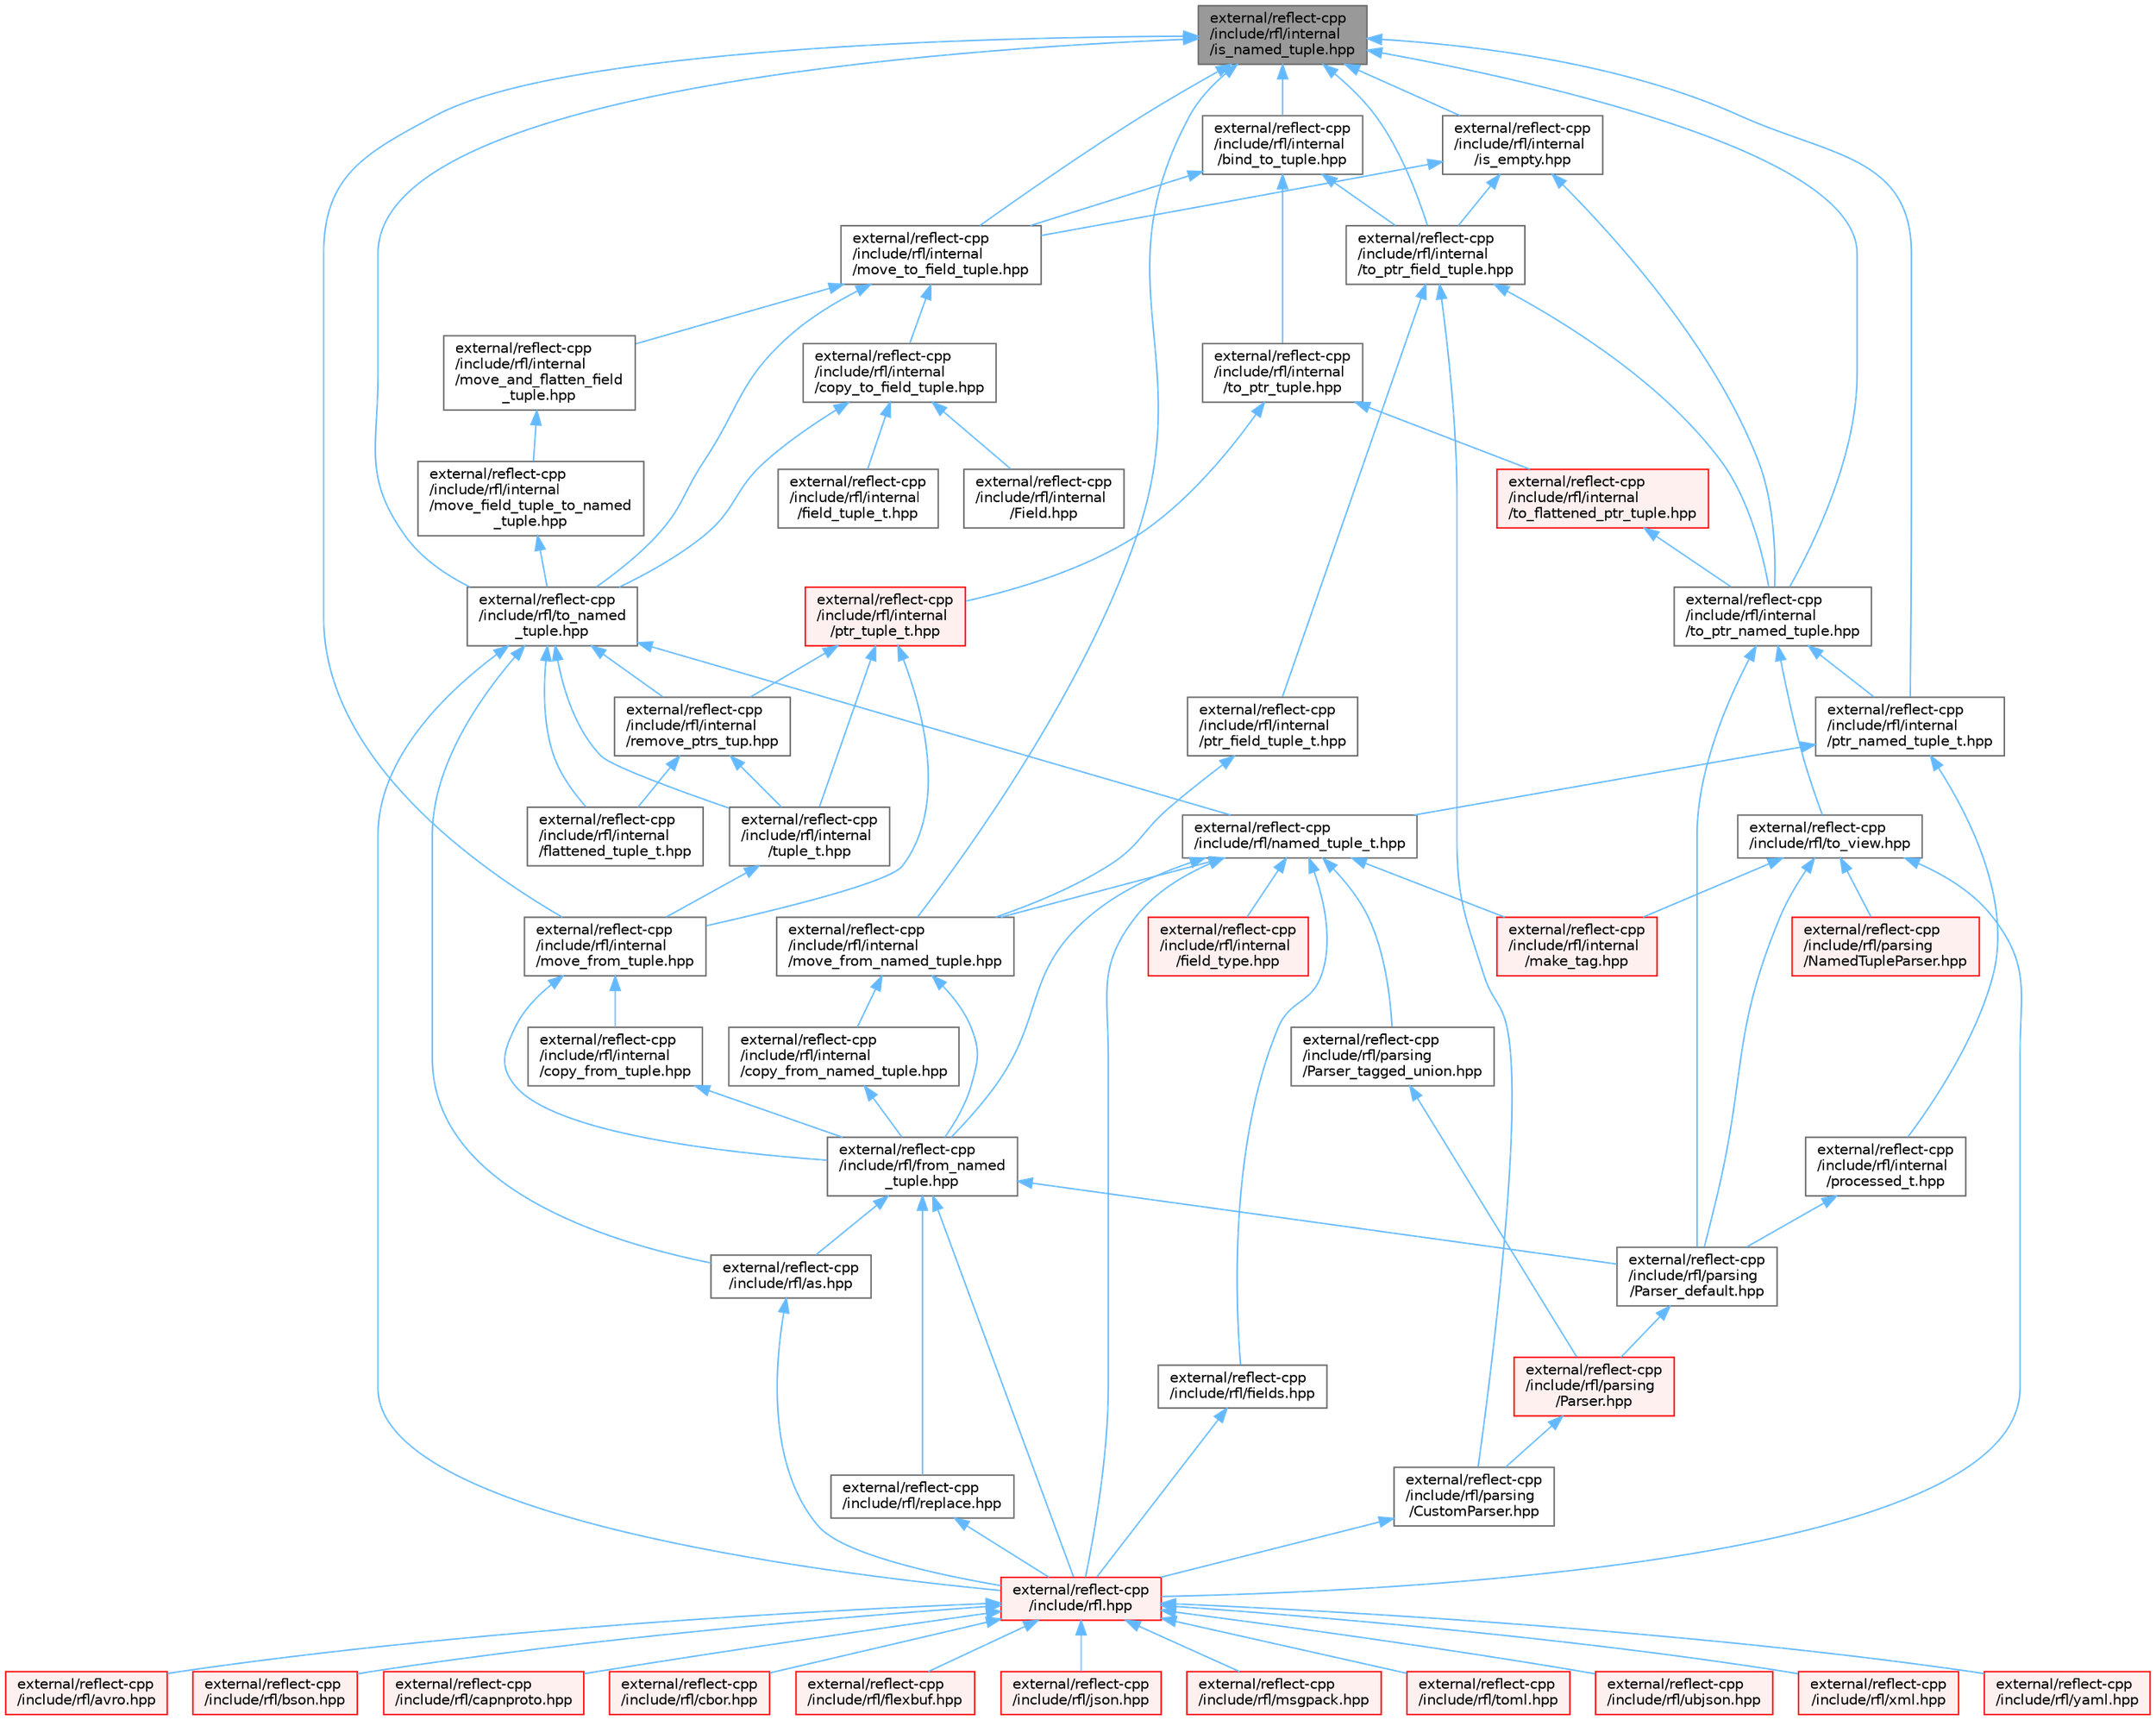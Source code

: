 digraph "external/reflect-cpp/include/rfl/internal/is_named_tuple.hpp"
{
 // LATEX_PDF_SIZE
  bgcolor="transparent";
  edge [fontname=Helvetica,fontsize=10,labelfontname=Helvetica,labelfontsize=10];
  node [fontname=Helvetica,fontsize=10,shape=box,height=0.2,width=0.4];
  Node1 [id="Node000001",label="external/reflect-cpp\l/include/rfl/internal\l/is_named_tuple.hpp",height=0.2,width=0.4,color="gray40", fillcolor="grey60", style="filled", fontcolor="black",tooltip=" "];
  Node1 -> Node2 [id="edge1_Node000001_Node000002",dir="back",color="steelblue1",style="solid",tooltip=" "];
  Node2 [id="Node000002",label="external/reflect-cpp\l/include/rfl/internal\l/bind_to_tuple.hpp",height=0.2,width=0.4,color="grey40", fillcolor="white", style="filled",URL="$bind__to__tuple_8hpp.html",tooltip=" "];
  Node2 -> Node3 [id="edge2_Node000002_Node000003",dir="back",color="steelblue1",style="solid",tooltip=" "];
  Node3 [id="Node000003",label="external/reflect-cpp\l/include/rfl/internal\l/move_to_field_tuple.hpp",height=0.2,width=0.4,color="grey40", fillcolor="white", style="filled",URL="$move__to__field__tuple_8hpp.html",tooltip=" "];
  Node3 -> Node4 [id="edge3_Node000003_Node000004",dir="back",color="steelblue1",style="solid",tooltip=" "];
  Node4 [id="Node000004",label="external/reflect-cpp\l/include/rfl/internal\l/copy_to_field_tuple.hpp",height=0.2,width=0.4,color="grey40", fillcolor="white", style="filled",URL="$copy__to__field__tuple_8hpp.html",tooltip=" "];
  Node4 -> Node5 [id="edge4_Node000004_Node000005",dir="back",color="steelblue1",style="solid",tooltip=" "];
  Node5 [id="Node000005",label="external/reflect-cpp\l/include/rfl/internal\l/Field.hpp",height=0.2,width=0.4,color="grey40", fillcolor="white", style="filled",URL="$internal_2_field_8hpp.html",tooltip=" "];
  Node4 -> Node6 [id="edge5_Node000004_Node000006",dir="back",color="steelblue1",style="solid",tooltip=" "];
  Node6 [id="Node000006",label="external/reflect-cpp\l/include/rfl/internal\l/field_tuple_t.hpp",height=0.2,width=0.4,color="grey40", fillcolor="white", style="filled",URL="$field__tuple__t_8hpp.html",tooltip=" "];
  Node4 -> Node7 [id="edge6_Node000004_Node000007",dir="back",color="steelblue1",style="solid",tooltip=" "];
  Node7 [id="Node000007",label="external/reflect-cpp\l/include/rfl/to_named\l_tuple.hpp",height=0.2,width=0.4,color="grey40", fillcolor="white", style="filled",URL="$to__named__tuple_8hpp.html",tooltip=" "];
  Node7 -> Node8 [id="edge7_Node000007_Node000008",dir="back",color="steelblue1",style="solid",tooltip=" "];
  Node8 [id="Node000008",label="external/reflect-cpp\l/include/rfl.hpp",height=0.2,width=0.4,color="red", fillcolor="#FFF0F0", style="filled",URL="$rfl_8hpp.html",tooltip=" "];
  Node8 -> Node9 [id="edge8_Node000008_Node000009",dir="back",color="steelblue1",style="solid",tooltip=" "];
  Node9 [id="Node000009",label="external/reflect-cpp\l/include/rfl/avro.hpp",height=0.2,width=0.4,color="red", fillcolor="#FFF0F0", style="filled",URL="$avro_8hpp.html",tooltip=" "];
  Node8 -> Node63 [id="edge9_Node000008_Node000063",dir="back",color="steelblue1",style="solid",tooltip=" "];
  Node63 [id="Node000063",label="external/reflect-cpp\l/include/rfl/bson.hpp",height=0.2,width=0.4,color="red", fillcolor="#FFF0F0", style="filled",URL="$bson_8hpp.html",tooltip=" "];
  Node8 -> Node103 [id="edge10_Node000008_Node000103",dir="back",color="steelblue1",style="solid",tooltip=" "];
  Node103 [id="Node000103",label="external/reflect-cpp\l/include/rfl/capnproto.hpp",height=0.2,width=0.4,color="red", fillcolor="#FFF0F0", style="filled",URL="$capnproto_8hpp.html",tooltip=" "];
  Node8 -> Node150 [id="edge11_Node000008_Node000150",dir="back",color="steelblue1",style="solid",tooltip=" "];
  Node150 [id="Node000150",label="external/reflect-cpp\l/include/rfl/cbor.hpp",height=0.2,width=0.4,color="red", fillcolor="#FFF0F0", style="filled",URL="$cbor_8hpp.html",tooltip=" "];
  Node8 -> Node191 [id="edge12_Node000008_Node000191",dir="back",color="steelblue1",style="solid",tooltip=" "];
  Node191 [id="Node000191",label="external/reflect-cpp\l/include/rfl/flexbuf.hpp",height=0.2,width=0.4,color="red", fillcolor="#FFF0F0", style="filled",URL="$flexbuf_8hpp.html",tooltip=" "];
  Node8 -> Node231 [id="edge13_Node000008_Node000231",dir="back",color="steelblue1",style="solid",tooltip=" "];
  Node231 [id="Node000231",label="external/reflect-cpp\l/include/rfl/json.hpp",height=0.2,width=0.4,color="red", fillcolor="#FFF0F0", style="filled",URL="$reflect-cpp_2include_2rfl_2json_8hpp.html",tooltip=" "];
  Node8 -> Node456 [id="edge14_Node000008_Node000456",dir="back",color="steelblue1",style="solid",tooltip=" "];
  Node456 [id="Node000456",label="external/reflect-cpp\l/include/rfl/msgpack.hpp",height=0.2,width=0.4,color="red", fillcolor="#FFF0F0", style="filled",URL="$msgpack_8hpp.html",tooltip=" "];
  Node8 -> Node499 [id="edge15_Node000008_Node000499",dir="back",color="steelblue1",style="solid",tooltip=" "];
  Node499 [id="Node000499",label="external/reflect-cpp\l/include/rfl/toml.hpp",height=0.2,width=0.4,color="red", fillcolor="#FFF0F0", style="filled",URL="$toml_8hpp.html",tooltip=" "];
  Node8 -> Node546 [id="edge16_Node000008_Node000546",dir="back",color="steelblue1",style="solid",tooltip=" "];
  Node546 [id="Node000546",label="external/reflect-cpp\l/include/rfl/ubjson.hpp",height=0.2,width=0.4,color="red", fillcolor="#FFF0F0", style="filled",URL="$ubjson_8hpp.html",tooltip=" "];
  Node8 -> Node587 [id="edge17_Node000008_Node000587",dir="back",color="steelblue1",style="solid",tooltip=" "];
  Node587 [id="Node000587",label="external/reflect-cpp\l/include/rfl/xml.hpp",height=0.2,width=0.4,color="red", fillcolor="#FFF0F0", style="filled",URL="$xml_8hpp.html",tooltip=" "];
  Node8 -> Node626 [id="edge18_Node000008_Node000626",dir="back",color="steelblue1",style="solid",tooltip=" "];
  Node626 [id="Node000626",label="external/reflect-cpp\l/include/rfl/yaml.hpp",height=0.2,width=0.4,color="red", fillcolor="#FFF0F0", style="filled",URL="$yaml_8hpp.html",tooltip=" "];
  Node7 -> Node672 [id="edge19_Node000007_Node000672",dir="back",color="steelblue1",style="solid",tooltip=" "];
  Node672 [id="Node000672",label="external/reflect-cpp\l/include/rfl/as.hpp",height=0.2,width=0.4,color="grey40", fillcolor="white", style="filled",URL="$as_8hpp.html",tooltip=" "];
  Node672 -> Node8 [id="edge20_Node000672_Node000008",dir="back",color="steelblue1",style="solid",tooltip=" "];
  Node7 -> Node673 [id="edge21_Node000007_Node000673",dir="back",color="steelblue1",style="solid",tooltip=" "];
  Node673 [id="Node000673",label="external/reflect-cpp\l/include/rfl/internal\l/flattened_tuple_t.hpp",height=0.2,width=0.4,color="grey40", fillcolor="white", style="filled",URL="$flattened__tuple__t_8hpp.html",tooltip=" "];
  Node7 -> Node674 [id="edge22_Node000007_Node000674",dir="back",color="steelblue1",style="solid",tooltip=" "];
  Node674 [id="Node000674",label="external/reflect-cpp\l/include/rfl/internal\l/remove_ptrs_tup.hpp",height=0.2,width=0.4,color="grey40", fillcolor="white", style="filled",URL="$remove__ptrs__tup_8hpp.html",tooltip=" "];
  Node674 -> Node673 [id="edge23_Node000674_Node000673",dir="back",color="steelblue1",style="solid",tooltip=" "];
  Node674 -> Node675 [id="edge24_Node000674_Node000675",dir="back",color="steelblue1",style="solid",tooltip=" "];
  Node675 [id="Node000675",label="external/reflect-cpp\l/include/rfl/internal\l/tuple_t.hpp",height=0.2,width=0.4,color="grey40", fillcolor="white", style="filled",URL="$tuple__t_8hpp.html",tooltip=" "];
  Node675 -> Node676 [id="edge25_Node000675_Node000676",dir="back",color="steelblue1",style="solid",tooltip=" "];
  Node676 [id="Node000676",label="external/reflect-cpp\l/include/rfl/internal\l/move_from_tuple.hpp",height=0.2,width=0.4,color="grey40", fillcolor="white", style="filled",URL="$move__from__tuple_8hpp.html",tooltip=" "];
  Node676 -> Node677 [id="edge26_Node000676_Node000677",dir="back",color="steelblue1",style="solid",tooltip=" "];
  Node677 [id="Node000677",label="external/reflect-cpp\l/include/rfl/from_named\l_tuple.hpp",height=0.2,width=0.4,color="grey40", fillcolor="white", style="filled",URL="$from__named__tuple_8hpp.html",tooltip=" "];
  Node677 -> Node8 [id="edge27_Node000677_Node000008",dir="back",color="steelblue1",style="solid",tooltip=" "];
  Node677 -> Node672 [id="edge28_Node000677_Node000672",dir="back",color="steelblue1",style="solid",tooltip=" "];
  Node677 -> Node678 [id="edge29_Node000677_Node000678",dir="back",color="steelblue1",style="solid",tooltip=" "];
  Node678 [id="Node000678",label="external/reflect-cpp\l/include/rfl/parsing\l/Parser_default.hpp",height=0.2,width=0.4,color="grey40", fillcolor="white", style="filled",URL="$_parser__default_8hpp.html",tooltip=" "];
  Node678 -> Node679 [id="edge30_Node000678_Node000679",dir="back",color="steelblue1",style="solid",tooltip=" "];
  Node679 [id="Node000679",label="external/reflect-cpp\l/include/rfl/parsing\l/Parser.hpp",height=0.2,width=0.4,color="red", fillcolor="#FFF0F0", style="filled",URL="$parsing_2_parser_8hpp.html",tooltip=" "];
  Node679 -> Node717 [id="edge31_Node000679_Node000717",dir="back",color="steelblue1",style="solid",tooltip=" "];
  Node717 [id="Node000717",label="external/reflect-cpp\l/include/rfl/parsing\l/CustomParser.hpp",height=0.2,width=0.4,color="grey40", fillcolor="white", style="filled",URL="$_custom_parser_8hpp.html",tooltip=" "];
  Node717 -> Node8 [id="edge32_Node000717_Node000008",dir="back",color="steelblue1",style="solid",tooltip=" "];
  Node677 -> Node734 [id="edge33_Node000677_Node000734",dir="back",color="steelblue1",style="solid",tooltip=" "];
  Node734 [id="Node000734",label="external/reflect-cpp\l/include/rfl/replace.hpp",height=0.2,width=0.4,color="grey40", fillcolor="white", style="filled",URL="$replace_8hpp.html",tooltip=" "];
  Node734 -> Node8 [id="edge34_Node000734_Node000008",dir="back",color="steelblue1",style="solid",tooltip=" "];
  Node676 -> Node735 [id="edge35_Node000676_Node000735",dir="back",color="steelblue1",style="solid",tooltip=" "];
  Node735 [id="Node000735",label="external/reflect-cpp\l/include/rfl/internal\l/copy_from_tuple.hpp",height=0.2,width=0.4,color="grey40", fillcolor="white", style="filled",URL="$copy__from__tuple_8hpp.html",tooltip=" "];
  Node735 -> Node677 [id="edge36_Node000735_Node000677",dir="back",color="steelblue1",style="solid",tooltip=" "];
  Node7 -> Node675 [id="edge37_Node000007_Node000675",dir="back",color="steelblue1",style="solid",tooltip=" "];
  Node7 -> Node736 [id="edge38_Node000007_Node000736",dir="back",color="steelblue1",style="solid",tooltip=" "];
  Node736 [id="Node000736",label="external/reflect-cpp\l/include/rfl/named_tuple_t.hpp",height=0.2,width=0.4,color="grey40", fillcolor="white", style="filled",URL="$named__tuple__t_8hpp.html",tooltip=" "];
  Node736 -> Node8 [id="edge39_Node000736_Node000008",dir="back",color="steelblue1",style="solid",tooltip=" "];
  Node736 -> Node737 [id="edge40_Node000736_Node000737",dir="back",color="steelblue1",style="solid",tooltip=" "];
  Node737 [id="Node000737",label="external/reflect-cpp\l/include/rfl/fields.hpp",height=0.2,width=0.4,color="grey40", fillcolor="white", style="filled",URL="$fields_8hpp.html",tooltip=" "];
  Node737 -> Node8 [id="edge41_Node000737_Node000008",dir="back",color="steelblue1",style="solid",tooltip=" "];
  Node736 -> Node677 [id="edge42_Node000736_Node000677",dir="back",color="steelblue1",style="solid",tooltip=" "];
  Node736 -> Node738 [id="edge43_Node000736_Node000738",dir="back",color="steelblue1",style="solid",tooltip=" "];
  Node738 [id="Node000738",label="external/reflect-cpp\l/include/rfl/internal\l/field_type.hpp",height=0.2,width=0.4,color="red", fillcolor="#FFF0F0", style="filled",URL="$internal_2field__type_8hpp.html",tooltip=" "];
  Node736 -> Node742 [id="edge44_Node000736_Node000742",dir="back",color="steelblue1",style="solid",tooltip=" "];
  Node742 [id="Node000742",label="external/reflect-cpp\l/include/rfl/internal\l/make_tag.hpp",height=0.2,width=0.4,color="red", fillcolor="#FFF0F0", style="filled",URL="$make__tag_8hpp.html",tooltip=" "];
  Node736 -> Node753 [id="edge45_Node000736_Node000753",dir="back",color="steelblue1",style="solid",tooltip=" "];
  Node753 [id="Node000753",label="external/reflect-cpp\l/include/rfl/internal\l/move_from_named_tuple.hpp",height=0.2,width=0.4,color="grey40", fillcolor="white", style="filled",URL="$move__from__named__tuple_8hpp.html",tooltip=" "];
  Node753 -> Node677 [id="edge46_Node000753_Node000677",dir="back",color="steelblue1",style="solid",tooltip=" "];
  Node753 -> Node754 [id="edge47_Node000753_Node000754",dir="back",color="steelblue1",style="solid",tooltip=" "];
  Node754 [id="Node000754",label="external/reflect-cpp\l/include/rfl/internal\l/copy_from_named_tuple.hpp",height=0.2,width=0.4,color="grey40", fillcolor="white", style="filled",URL="$copy__from__named__tuple_8hpp.html",tooltip=" "];
  Node754 -> Node677 [id="edge48_Node000754_Node000677",dir="back",color="steelblue1",style="solid",tooltip=" "];
  Node736 -> Node752 [id="edge49_Node000736_Node000752",dir="back",color="steelblue1",style="solid",tooltip=" "];
  Node752 [id="Node000752",label="external/reflect-cpp\l/include/rfl/parsing\l/Parser_tagged_union.hpp",height=0.2,width=0.4,color="grey40", fillcolor="white", style="filled",URL="$_parser__tagged__union_8hpp.html",tooltip=" "];
  Node752 -> Node679 [id="edge50_Node000752_Node000679",dir="back",color="steelblue1",style="solid",tooltip=" "];
  Node3 -> Node755 [id="edge51_Node000003_Node000755",dir="back",color="steelblue1",style="solid",tooltip=" "];
  Node755 [id="Node000755",label="external/reflect-cpp\l/include/rfl/internal\l/move_and_flatten_field\l_tuple.hpp",height=0.2,width=0.4,color="grey40", fillcolor="white", style="filled",URL="$move__and__flatten__field__tuple_8hpp.html",tooltip=" "];
  Node755 -> Node756 [id="edge52_Node000755_Node000756",dir="back",color="steelblue1",style="solid",tooltip=" "];
  Node756 [id="Node000756",label="external/reflect-cpp\l/include/rfl/internal\l/move_field_tuple_to_named\l_tuple.hpp",height=0.2,width=0.4,color="grey40", fillcolor="white", style="filled",URL="$move__field__tuple__to__named__tuple_8hpp.html",tooltip=" "];
  Node756 -> Node7 [id="edge53_Node000756_Node000007",dir="back",color="steelblue1",style="solid",tooltip=" "];
  Node3 -> Node7 [id="edge54_Node000003_Node000007",dir="back",color="steelblue1",style="solid",tooltip=" "];
  Node2 -> Node757 [id="edge55_Node000002_Node000757",dir="back",color="steelblue1",style="solid",tooltip=" "];
  Node757 [id="Node000757",label="external/reflect-cpp\l/include/rfl/internal\l/to_ptr_field_tuple.hpp",height=0.2,width=0.4,color="grey40", fillcolor="white", style="filled",URL="$to__ptr__field__tuple_8hpp.html",tooltip=" "];
  Node757 -> Node758 [id="edge56_Node000757_Node000758",dir="back",color="steelblue1",style="solid",tooltip=" "];
  Node758 [id="Node000758",label="external/reflect-cpp\l/include/rfl/internal\l/ptr_field_tuple_t.hpp",height=0.2,width=0.4,color="grey40", fillcolor="white", style="filled",URL="$ptr__field__tuple__t_8hpp.html",tooltip=" "];
  Node758 -> Node753 [id="edge57_Node000758_Node000753",dir="back",color="steelblue1",style="solid",tooltip=" "];
  Node757 -> Node759 [id="edge58_Node000757_Node000759",dir="back",color="steelblue1",style="solid",tooltip=" "];
  Node759 [id="Node000759",label="external/reflect-cpp\l/include/rfl/internal\l/to_ptr_named_tuple.hpp",height=0.2,width=0.4,color="grey40", fillcolor="white", style="filled",URL="$to__ptr__named__tuple_8hpp.html",tooltip=" "];
  Node759 -> Node760 [id="edge59_Node000759_Node000760",dir="back",color="steelblue1",style="solid",tooltip=" "];
  Node760 [id="Node000760",label="external/reflect-cpp\l/include/rfl/internal\l/ptr_named_tuple_t.hpp",height=0.2,width=0.4,color="grey40", fillcolor="white", style="filled",URL="$ptr__named__tuple__t_8hpp.html",tooltip=" "];
  Node760 -> Node761 [id="edge60_Node000760_Node000761",dir="back",color="steelblue1",style="solid",tooltip=" "];
  Node761 [id="Node000761",label="external/reflect-cpp\l/include/rfl/internal\l/processed_t.hpp",height=0.2,width=0.4,color="grey40", fillcolor="white", style="filled",URL="$processed__t_8hpp.html",tooltip=" "];
  Node761 -> Node678 [id="edge61_Node000761_Node000678",dir="back",color="steelblue1",style="solid",tooltip=" "];
  Node760 -> Node736 [id="edge62_Node000760_Node000736",dir="back",color="steelblue1",style="solid",tooltip=" "];
  Node759 -> Node678 [id="edge63_Node000759_Node000678",dir="back",color="steelblue1",style="solid",tooltip=" "];
  Node759 -> Node762 [id="edge64_Node000759_Node000762",dir="back",color="steelblue1",style="solid",tooltip=" "];
  Node762 [id="Node000762",label="external/reflect-cpp\l/include/rfl/to_view.hpp",height=0.2,width=0.4,color="grey40", fillcolor="white", style="filled",URL="$to__view_8hpp.html",tooltip=" "];
  Node762 -> Node8 [id="edge65_Node000762_Node000008",dir="back",color="steelblue1",style="solid",tooltip=" "];
  Node762 -> Node742 [id="edge66_Node000762_Node000742",dir="back",color="steelblue1",style="solid",tooltip=" "];
  Node762 -> Node763 [id="edge67_Node000762_Node000763",dir="back",color="steelblue1",style="solid",tooltip=" "];
  Node763 [id="Node000763",label="external/reflect-cpp\l/include/rfl/parsing\l/NamedTupleParser.hpp",height=0.2,width=0.4,color="red", fillcolor="#FFF0F0", style="filled",URL="$_named_tuple_parser_8hpp.html",tooltip=" "];
  Node762 -> Node678 [id="edge68_Node000762_Node000678",dir="back",color="steelblue1",style="solid",tooltip=" "];
  Node757 -> Node717 [id="edge69_Node000757_Node000717",dir="back",color="steelblue1",style="solid",tooltip=" "];
  Node2 -> Node765 [id="edge70_Node000002_Node000765",dir="back",color="steelblue1",style="solid",tooltip=" "];
  Node765 [id="Node000765",label="external/reflect-cpp\l/include/rfl/internal\l/to_ptr_tuple.hpp",height=0.2,width=0.4,color="grey40", fillcolor="white", style="filled",URL="$to__ptr__tuple_8hpp.html",tooltip=" "];
  Node765 -> Node766 [id="edge71_Node000765_Node000766",dir="back",color="steelblue1",style="solid",tooltip=" "];
  Node766 [id="Node000766",label="external/reflect-cpp\l/include/rfl/internal\l/ptr_tuple_t.hpp",height=0.2,width=0.4,color="red", fillcolor="#FFF0F0", style="filled",URL="$ptr__tuple__t_8hpp.html",tooltip=" "];
  Node766 -> Node676 [id="edge72_Node000766_Node000676",dir="back",color="steelblue1",style="solid",tooltip=" "];
  Node766 -> Node674 [id="edge73_Node000766_Node000674",dir="back",color="steelblue1",style="solid",tooltip=" "];
  Node766 -> Node675 [id="edge74_Node000766_Node000675",dir="back",color="steelblue1",style="solid",tooltip=" "];
  Node765 -> Node768 [id="edge75_Node000765_Node000768",dir="back",color="steelblue1",style="solid",tooltip=" "];
  Node768 [id="Node000768",label="external/reflect-cpp\l/include/rfl/internal\l/to_flattened_ptr_tuple.hpp",height=0.2,width=0.4,color="red", fillcolor="#FFF0F0", style="filled",URL="$to__flattened__ptr__tuple_8hpp.html",tooltip=" "];
  Node768 -> Node759 [id="edge76_Node000768_Node000759",dir="back",color="steelblue1",style="solid",tooltip=" "];
  Node1 -> Node771 [id="edge77_Node000001_Node000771",dir="back",color="steelblue1",style="solid",tooltip=" "];
  Node771 [id="Node000771",label="external/reflect-cpp\l/include/rfl/internal\l/is_empty.hpp",height=0.2,width=0.4,color="grey40", fillcolor="white", style="filled",URL="$internal_2is__empty_8hpp.html",tooltip=" "];
  Node771 -> Node3 [id="edge78_Node000771_Node000003",dir="back",color="steelblue1",style="solid",tooltip=" "];
  Node771 -> Node757 [id="edge79_Node000771_Node000757",dir="back",color="steelblue1",style="solid",tooltip=" "];
  Node771 -> Node759 [id="edge80_Node000771_Node000759",dir="back",color="steelblue1",style="solid",tooltip=" "];
  Node1 -> Node753 [id="edge81_Node000001_Node000753",dir="back",color="steelblue1",style="solid",tooltip=" "];
  Node1 -> Node676 [id="edge82_Node000001_Node000676",dir="back",color="steelblue1",style="solid",tooltip=" "];
  Node1 -> Node3 [id="edge83_Node000001_Node000003",dir="back",color="steelblue1",style="solid",tooltip=" "];
  Node1 -> Node760 [id="edge84_Node000001_Node000760",dir="back",color="steelblue1",style="solid",tooltip=" "];
  Node1 -> Node757 [id="edge85_Node000001_Node000757",dir="back",color="steelblue1",style="solid",tooltip=" "];
  Node1 -> Node759 [id="edge86_Node000001_Node000759",dir="back",color="steelblue1",style="solid",tooltip=" "];
  Node1 -> Node7 [id="edge87_Node000001_Node000007",dir="back",color="steelblue1",style="solid",tooltip=" "];
}
